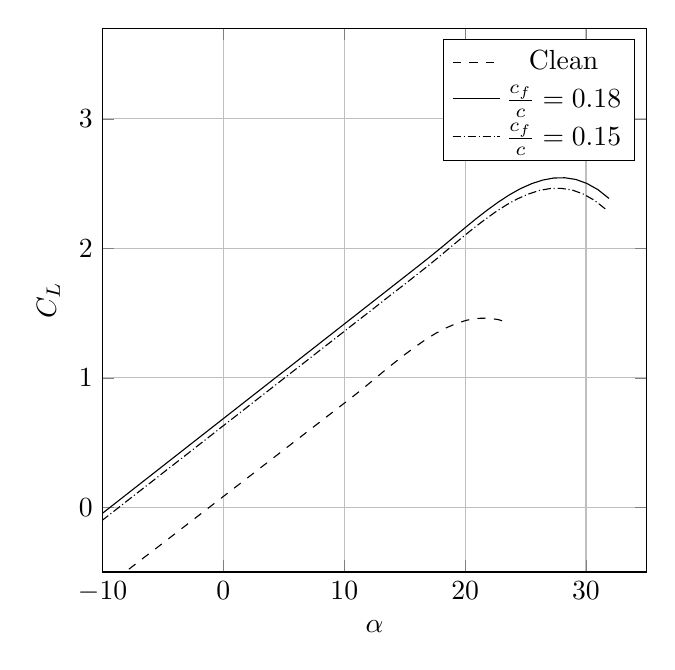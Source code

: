 %CL alpha high lift WING
\begin{tikzpicture}

\begin{axis}[
width=0.7\textwidth,
height=0.7\textwidth,
scaled ticks=false, tick label style={/pgf/number format/fixed},
xmin=-10,
xmax=35,
xlabel={$\alpha$},
xmajorgrids,
ymin=-0.5,
ymax=3.7,
ylabel={$C_L$},
ymajorgrids,
legend entries = {Clean\\$\frac{c_f}{c}=0.18$\\$\frac{c_f}{c}=0.15$\\}]

\addplot [
color=black,
dashed
]
table[row sep=crcr]{
-10.0	-0.635\\
-9.139	-0.573\\
-8.277	-0.511\\
-7.416	-0.449\\
-6.555	-0.387\\
-5.694	-0.326\\
-4.832	-0.264\\
-3.971	-0.202\\
-3.11	-0.14\\
-2.249	-0.078\\
-1.387	-0.016\\
-0.526	0.046\\
0.335	0.108\\
1.196	0.17\\
2.058	0.232\\
2.919	0.294\\
3.78	0.356\\
4.641	0.418\\
5.503	0.48\\
6.364	0.542\\
7.225	0.604\\
8.086	0.666\\
8.948	0.728\\
9.809	0.79\\
10.67	0.852\\
11.531	0.916\\
12.393	0.982\\
13.254	1.049\\
14.115	1.114\\
14.976	1.177\\
15.838	1.237\\
16.699	1.293\\
17.56	1.343\\
18.421	1.385\\
19.283	1.42\\
20.144	1.445\\
21.005	1.459\\
21.866	1.461\\
22.728	1.45\\
23.589	1.425\\
};

\addplot [
color=black,
solid
]
table[row sep=crcr]{
-13.0	-0.265\\
-12.083	-0.198\\
-11.167	-0.131\\
-10.25	-0.064\\
-9.334	0.003\\
-8.417	0.07\\
-7.501	0.137\\
-6.584	0.204\\
-5.667	0.271\\
-4.751	0.338\\
-3.834	0.405\\
-2.918	0.472\\
-2.001	0.539\\
-1.085	0.606\\
-0.168	0.673\\
0.749	0.74\\
1.665	0.807\\
2.582	0.874\\
3.498	0.941\\
4.415	1.008\\
5.331	1.074\\
6.248	1.141\\
7.165	1.208\\
8.081	1.275\\
8.998	1.342\\
9.914	1.409\\
10.831	1.476\\
11.747	1.543\\
12.664	1.61\\
13.581	1.677\\
14.497	1.744\\
15.414	1.811\\
16.33	1.878\\
17.247	1.946\\
18.164	2.016\\
19.08	2.088\\
19.997	2.159\\
20.913	2.229\\
21.83	2.295\\
22.746	2.357\\
23.663	2.413\\
24.58	2.461\\
25.496	2.499\\
26.413	2.527\\
27.329	2.543\\
28.246	2.545\\
29.162	2.532\\
30.079	2.501\\
30.996	2.453\\
31.912	2.385\\
};

\addplot [
color=black,
densely dashdotted
]
table[row sep=crcr]{
-13.0	-0.317\\
-12.09	-0.251\\
-11.179	-0.185\\
-10.269	-0.118\\
-9.358	-0.052\\
-8.448	0.014\\
-7.538	0.081\\
-6.627	0.147\\
-5.717	0.213\\
-4.807	0.28\\
-3.896	0.346\\
-2.986	0.412\\
-2.075	0.479\\
-1.165	0.545\\
-0.255	0.612\\
0.656	0.678\\
1.566	0.744\\
2.476	0.811\\
3.387	0.877\\
4.297	0.943\\
5.208	1.01\\
6.118	1.076\\
7.028	1.142\\
7.939	1.209\\
8.849	1.275\\
9.759	1.341\\
10.67	1.408\\
11.58	1.474\\
12.491	1.54\\
13.401	1.607\\
14.311	1.673\\
15.222	1.739\\
16.132	1.806\\
17.042	1.873\\
17.953	1.943\\
18.863	2.014\\
19.774	2.085\\
20.684	2.154\\
21.594	2.219\\
22.505	2.28\\
23.415	2.335\\
24.325	2.382\\
25.236	2.419\\
26.146	2.447\\
27.057	2.462\\
27.967	2.463\\
28.877	2.45\\
29.788	2.419\\
30.698	2.371\\
31.608	2.304\\
};
\end{axis}
\end{tikzpicture}%
